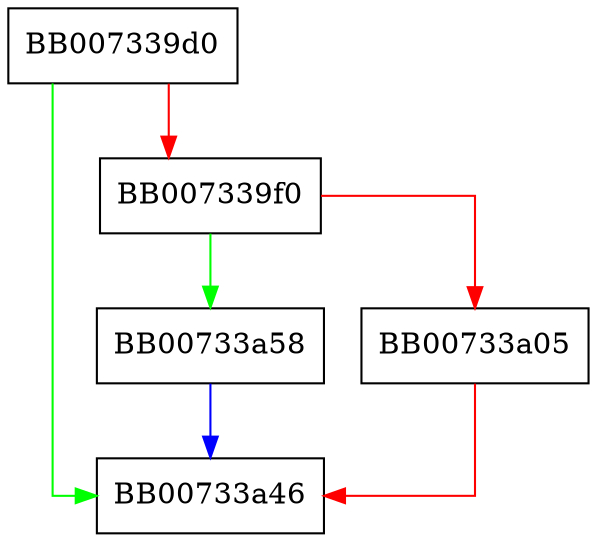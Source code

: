 digraph ossl_cms_DigestedData_create {
  node [shape="box"];
  graph [splines=ortho];
  BB007339d0 -> BB00733a46 [color="green"];
  BB007339d0 -> BB007339f0 [color="red"];
  BB007339f0 -> BB00733a58 [color="green"];
  BB007339f0 -> BB00733a05 [color="red"];
  BB00733a05 -> BB00733a46 [color="red"];
  BB00733a58 -> BB00733a46 [color="blue"];
}